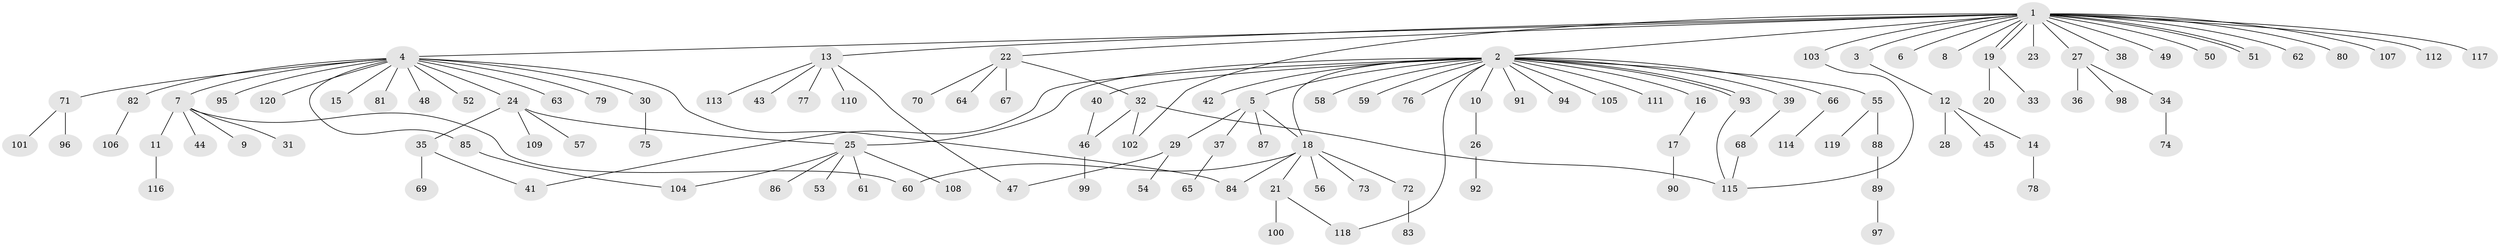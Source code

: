 // coarse degree distribution, {20: 0.023255813953488372, 2: 0.22093023255813954, 15: 0.011627906976744186, 4: 0.046511627906976744, 1: 0.6046511627906976, 5: 0.023255813953488372, 3: 0.046511627906976744, 7: 0.011627906976744186, 6: 0.011627906976744186}
// Generated by graph-tools (version 1.1) at 2025/50/03/04/25 22:50:27]
// undirected, 120 vertices, 135 edges
graph export_dot {
  node [color=gray90,style=filled];
  1;
  2;
  3;
  4;
  5;
  6;
  7;
  8;
  9;
  10;
  11;
  12;
  13;
  14;
  15;
  16;
  17;
  18;
  19;
  20;
  21;
  22;
  23;
  24;
  25;
  26;
  27;
  28;
  29;
  30;
  31;
  32;
  33;
  34;
  35;
  36;
  37;
  38;
  39;
  40;
  41;
  42;
  43;
  44;
  45;
  46;
  47;
  48;
  49;
  50;
  51;
  52;
  53;
  54;
  55;
  56;
  57;
  58;
  59;
  60;
  61;
  62;
  63;
  64;
  65;
  66;
  67;
  68;
  69;
  70;
  71;
  72;
  73;
  74;
  75;
  76;
  77;
  78;
  79;
  80;
  81;
  82;
  83;
  84;
  85;
  86;
  87;
  88;
  89;
  90;
  91;
  92;
  93;
  94;
  95;
  96;
  97;
  98;
  99;
  100;
  101;
  102;
  103;
  104;
  105;
  106;
  107;
  108;
  109;
  110;
  111;
  112;
  113;
  114;
  115;
  116;
  117;
  118;
  119;
  120;
  1 -- 2;
  1 -- 3;
  1 -- 4;
  1 -- 6;
  1 -- 8;
  1 -- 13;
  1 -- 19;
  1 -- 19;
  1 -- 22;
  1 -- 23;
  1 -- 27;
  1 -- 38;
  1 -- 49;
  1 -- 50;
  1 -- 51;
  1 -- 51;
  1 -- 62;
  1 -- 80;
  1 -- 102;
  1 -- 103;
  1 -- 107;
  1 -- 112;
  1 -- 117;
  2 -- 5;
  2 -- 10;
  2 -- 16;
  2 -- 18;
  2 -- 25;
  2 -- 39;
  2 -- 40;
  2 -- 41;
  2 -- 42;
  2 -- 55;
  2 -- 58;
  2 -- 59;
  2 -- 66;
  2 -- 76;
  2 -- 91;
  2 -- 93;
  2 -- 93;
  2 -- 94;
  2 -- 105;
  2 -- 111;
  2 -- 118;
  3 -- 12;
  4 -- 7;
  4 -- 15;
  4 -- 24;
  4 -- 30;
  4 -- 48;
  4 -- 52;
  4 -- 63;
  4 -- 71;
  4 -- 79;
  4 -- 81;
  4 -- 82;
  4 -- 84;
  4 -- 85;
  4 -- 95;
  4 -- 120;
  5 -- 18;
  5 -- 29;
  5 -- 37;
  5 -- 87;
  7 -- 9;
  7 -- 11;
  7 -- 31;
  7 -- 44;
  7 -- 60;
  10 -- 26;
  11 -- 116;
  12 -- 14;
  12 -- 28;
  12 -- 45;
  13 -- 43;
  13 -- 47;
  13 -- 77;
  13 -- 110;
  13 -- 113;
  14 -- 78;
  16 -- 17;
  17 -- 90;
  18 -- 21;
  18 -- 56;
  18 -- 60;
  18 -- 72;
  18 -- 73;
  18 -- 84;
  19 -- 20;
  19 -- 33;
  21 -- 100;
  21 -- 118;
  22 -- 32;
  22 -- 64;
  22 -- 67;
  22 -- 70;
  24 -- 25;
  24 -- 35;
  24 -- 57;
  24 -- 109;
  25 -- 53;
  25 -- 61;
  25 -- 86;
  25 -- 104;
  25 -- 108;
  26 -- 92;
  27 -- 34;
  27 -- 36;
  27 -- 98;
  29 -- 47;
  29 -- 54;
  30 -- 75;
  32 -- 46;
  32 -- 102;
  32 -- 115;
  34 -- 74;
  35 -- 41;
  35 -- 69;
  37 -- 65;
  39 -- 68;
  40 -- 46;
  46 -- 99;
  55 -- 88;
  55 -- 119;
  66 -- 114;
  68 -- 115;
  71 -- 96;
  71 -- 101;
  72 -- 83;
  82 -- 106;
  85 -- 104;
  88 -- 89;
  89 -- 97;
  93 -- 115;
  103 -- 115;
}
